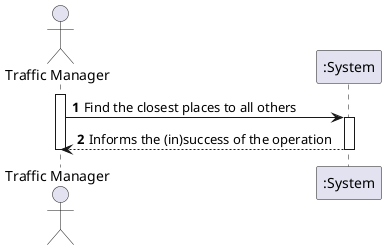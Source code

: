 @startuml
autonumber
actor "Traffic Manager" as tm

activate tm

tm -> ":System" : Find the closest places to all others
activate ":System"

":System" --> tm :  Informs the (in)success of the operation
deactivate ":System"

deactivate tm
@enduml
